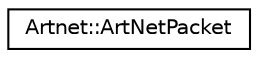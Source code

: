 digraph "Graphical Class Hierarchy"
{
  edge [fontname="Helvetica",fontsize="10",labelfontname="Helvetica",labelfontsize="10"];
  node [fontname="Helvetica",fontsize="10",shape=record];
  rankdir="LR";
  Node0 [label="Artnet::ArtNetPacket",height=0.2,width=0.4,color="black", fillcolor="white", style="filled",URL="$structArtnet_1_1ArtNetPacket.html",tooltip="An Art-Net packet. "];
}
